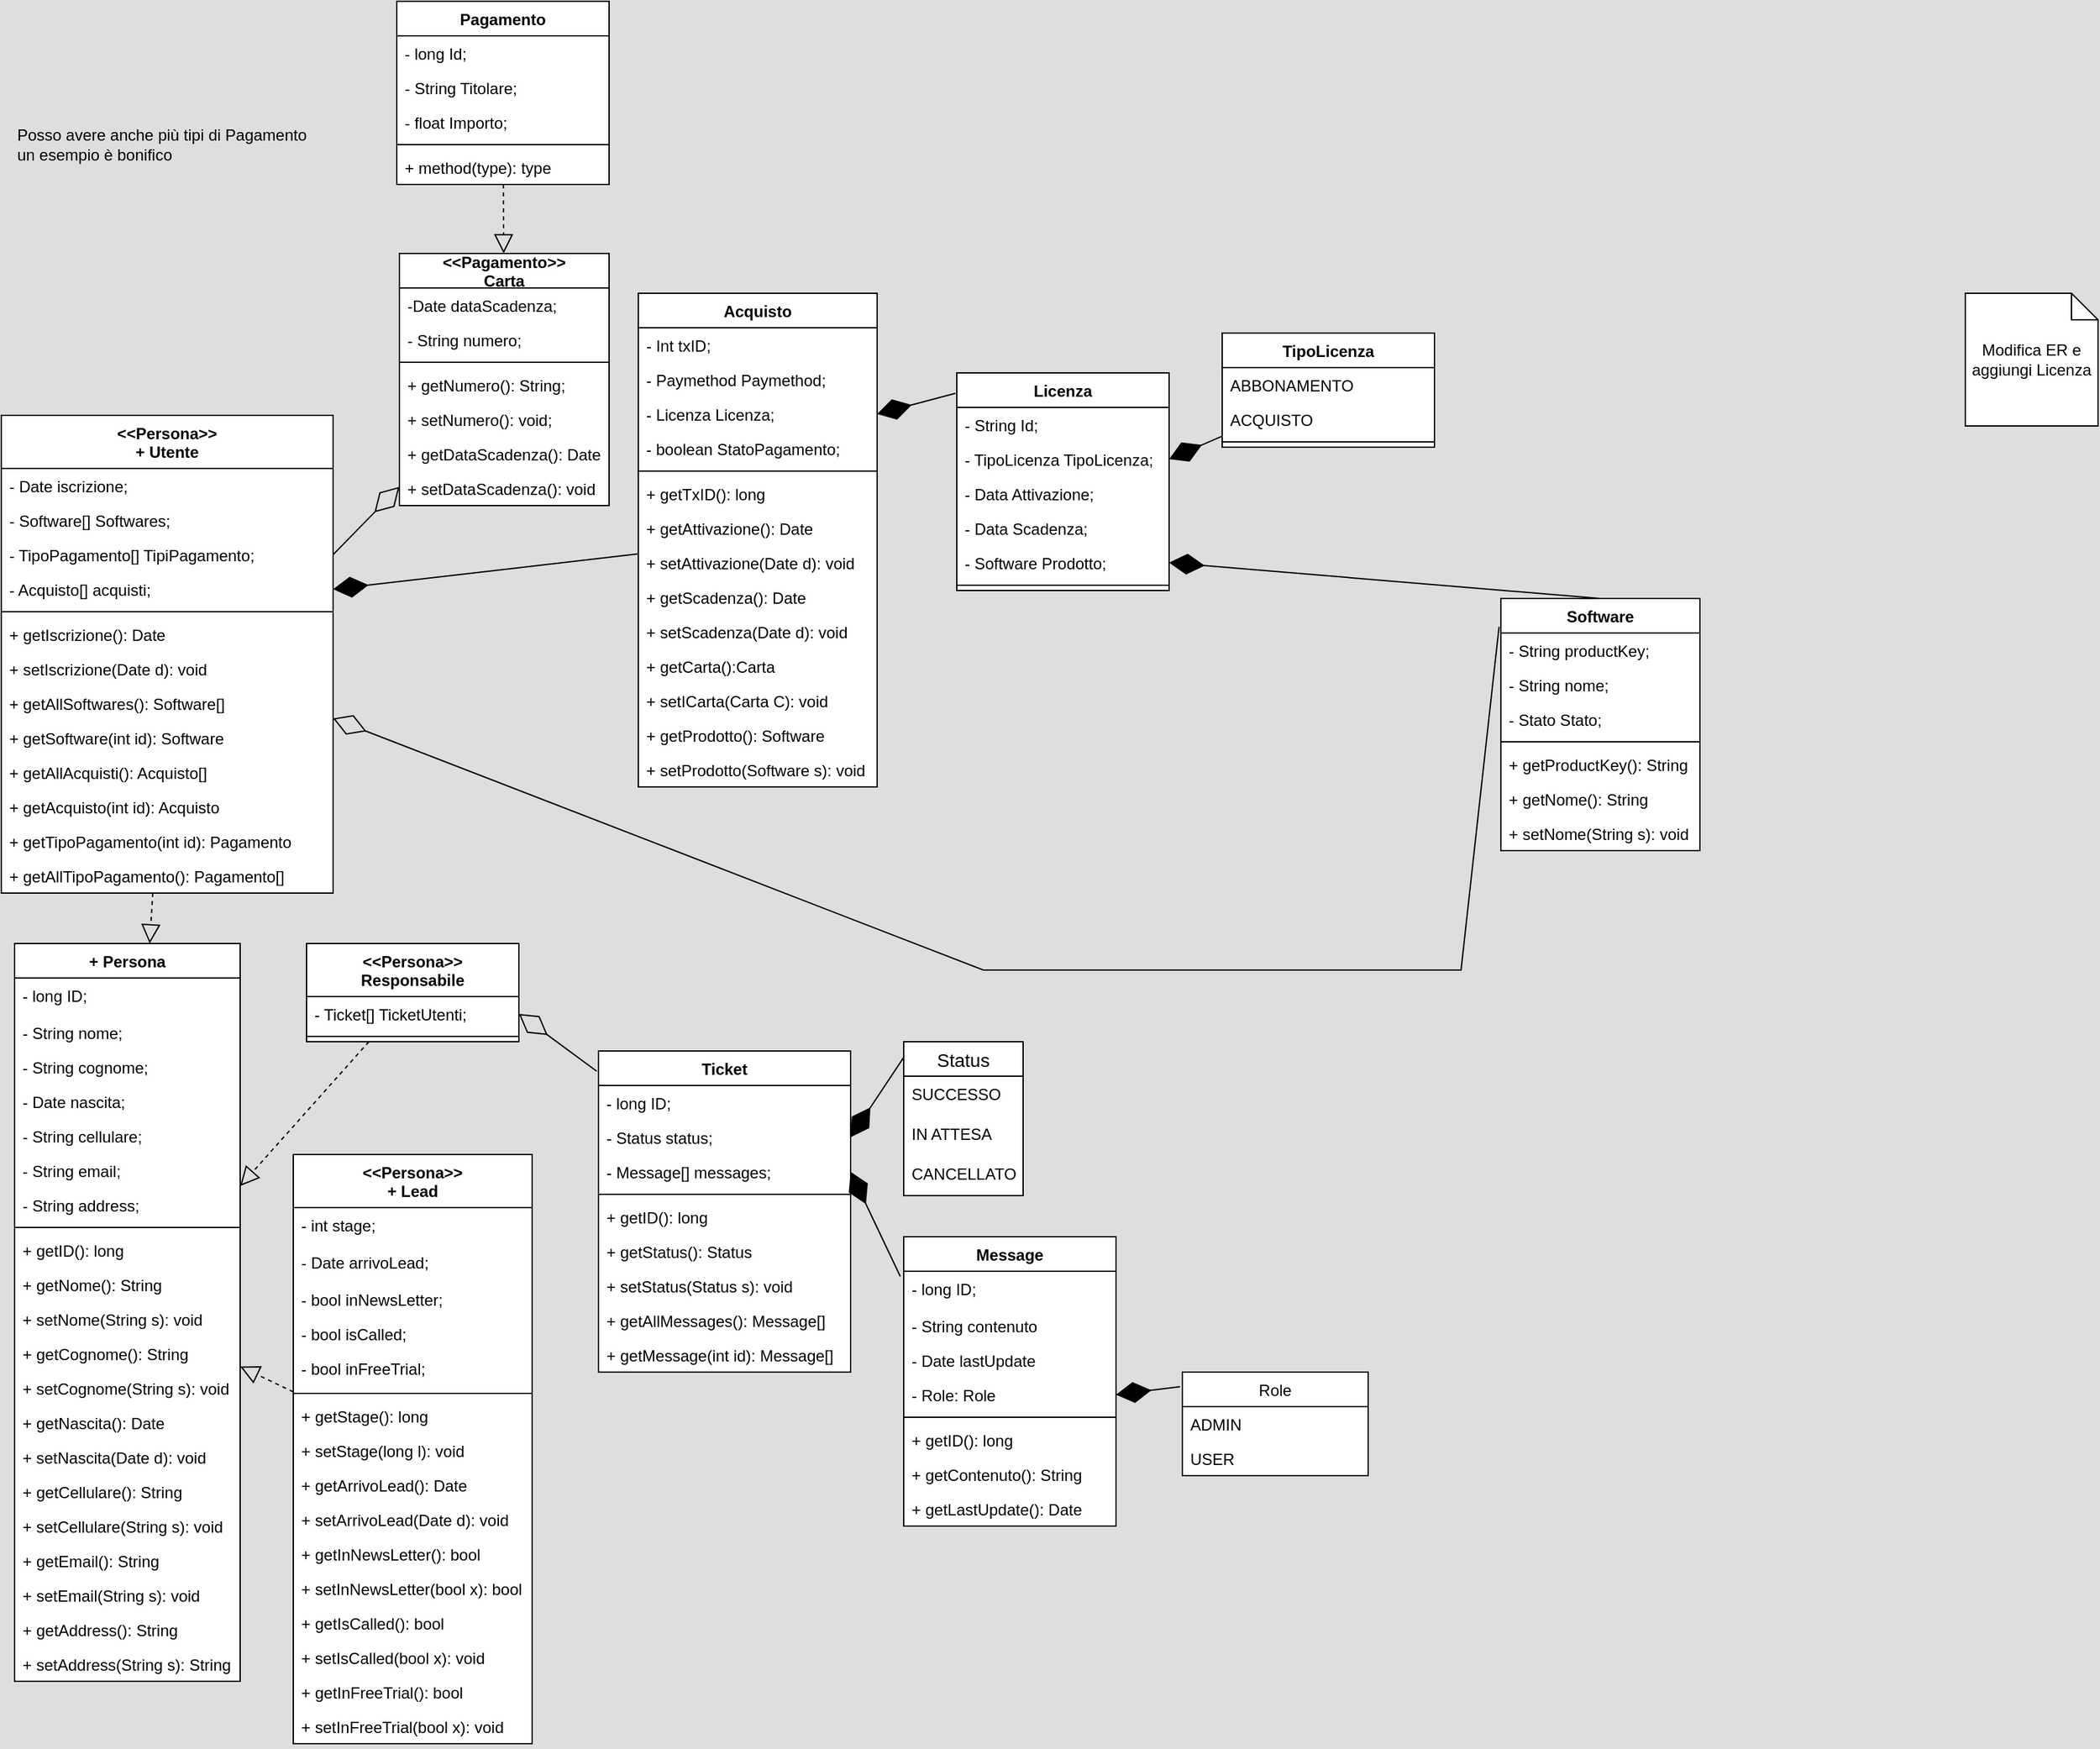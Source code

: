 <mxfile version="20.3.0" type="device" pages="2"><diagram id="IK3vK0G0o9EoGy9rTxzb" name="UML"><mxGraphModel dx="1553" dy="913" grid="1" gridSize="10" guides="1" tooltips="1" connect="1" arrows="1" fold="1" page="0" pageScale="1" pageWidth="827" pageHeight="1169" background="#DEDEDE" math="0" shadow="0"><root><mxCell id="0"/><mxCell id="1" parent="0"/><mxCell id="DQ0m8PBiavSU6GINNRi6-1" value="+ Persona" style="swimlane;fontStyle=1;align=center;verticalAlign=top;childLayout=stackLayout;horizontal=1;startSize=26;horizontalStack=0;resizeParent=1;resizeParentMax=0;resizeLast=0;collapsible=1;marginBottom=0;swimlaneFillColor=default;" parent="1" vertex="1"><mxGeometry x="-130" y="340" width="170" height="556" as="geometry"><mxRectangle x="80" y="110" width="90" height="30" as="alternateBounds"/></mxGeometry></mxCell><mxCell id="DQ0m8PBiavSU6GINNRi6-45" value="- long ID;" style="text;strokeColor=none;fillColor=none;align=left;verticalAlign=top;spacingLeft=4;spacingRight=4;overflow=hidden;rotatable=0;points=[[0,0.5],[1,0.5]];portConstraint=eastwest;" parent="DQ0m8PBiavSU6GINNRi6-1" vertex="1"><mxGeometry y="26" width="170" height="28" as="geometry"/></mxCell><mxCell id="DQ0m8PBiavSU6GINNRi6-2" value="- String nome;" style="text;strokeColor=none;fillColor=none;align=left;verticalAlign=top;spacingLeft=4;spacingRight=4;overflow=hidden;rotatable=0;points=[[0,0.5],[1,0.5]];portConstraint=eastwest;" parent="DQ0m8PBiavSU6GINNRi6-1" vertex="1"><mxGeometry y="54" width="170" height="26" as="geometry"/></mxCell><mxCell id="DQ0m8PBiavSU6GINNRi6-8" value="- String cognome;" style="text;strokeColor=none;fillColor=none;align=left;verticalAlign=top;spacingLeft=4;spacingRight=4;overflow=hidden;rotatable=0;points=[[0,0.5],[1,0.5]];portConstraint=eastwest;" parent="DQ0m8PBiavSU6GINNRi6-1" vertex="1"><mxGeometry y="80" width="170" height="26" as="geometry"/></mxCell><mxCell id="DQ0m8PBiavSU6GINNRi6-6" value="- Date nascita;" style="text;strokeColor=none;fillColor=none;align=left;verticalAlign=top;spacingLeft=4;spacingRight=4;overflow=hidden;rotatable=0;points=[[0,0.5],[1,0.5]];portConstraint=eastwest;" parent="DQ0m8PBiavSU6GINNRi6-1" vertex="1"><mxGeometry y="106" width="170" height="26" as="geometry"/></mxCell><mxCell id="DQ0m8PBiavSU6GINNRi6-5" value="- String cellulare;" style="text;strokeColor=none;fillColor=none;align=left;verticalAlign=top;spacingLeft=4;spacingRight=4;overflow=hidden;rotatable=0;points=[[0,0.5],[1,0.5]];portConstraint=eastwest;" parent="DQ0m8PBiavSU6GINNRi6-1" vertex="1"><mxGeometry y="132" width="170" height="26" as="geometry"/></mxCell><mxCell id="DQ0m8PBiavSU6GINNRi6-13" value="- String email;" style="text;strokeColor=none;fillColor=none;align=left;verticalAlign=top;spacingLeft=4;spacingRight=4;overflow=hidden;rotatable=0;points=[[0,0.5],[1,0.5]];portConstraint=eastwest;" parent="DQ0m8PBiavSU6GINNRi6-1" vertex="1"><mxGeometry y="158" width="170" height="26" as="geometry"/></mxCell><mxCell id="DQ0m8PBiavSU6GINNRi6-12" value="- String address;" style="text;strokeColor=none;fillColor=none;align=left;verticalAlign=top;spacingLeft=4;spacingRight=4;overflow=hidden;rotatable=0;points=[[0,0.5],[1,0.5]];portConstraint=eastwest;" parent="DQ0m8PBiavSU6GINNRi6-1" vertex="1"><mxGeometry y="184" width="170" height="26" as="geometry"/></mxCell><mxCell id="DQ0m8PBiavSU6GINNRi6-3" value="" style="line;strokeWidth=1;fillColor=none;align=left;verticalAlign=middle;spacingTop=-1;spacingLeft=3;spacingRight=3;rotatable=0;labelPosition=right;points=[];portConstraint=eastwest;strokeColor=inherit;" parent="DQ0m8PBiavSU6GINNRi6-1" vertex="1"><mxGeometry y="210" width="170" height="8" as="geometry"/></mxCell><mxCell id="-OvzuI-ZJLlZ87oFt1C5-37" value="+ getID(): long" style="text;strokeColor=none;fillColor=none;align=left;verticalAlign=top;spacingLeft=4;spacingRight=4;overflow=hidden;rotatable=0;points=[[0,0.5],[1,0.5]];portConstraint=eastwest;" vertex="1" parent="DQ0m8PBiavSU6GINNRi6-1"><mxGeometry y="218" width="170" height="26" as="geometry"/></mxCell><mxCell id="DQ0m8PBiavSU6GINNRi6-10" value="+ getNome(): String" style="text;strokeColor=none;fillColor=none;align=left;verticalAlign=top;spacingLeft=4;spacingRight=4;overflow=hidden;rotatable=0;points=[[0,0.5],[1,0.5]];portConstraint=eastwest;" parent="DQ0m8PBiavSU6GINNRi6-1" vertex="1"><mxGeometry y="244" width="170" height="26" as="geometry"/></mxCell><mxCell id="DQ0m8PBiavSU6GINNRi6-11" value="+ setNome(String s): void" style="text;strokeColor=none;fillColor=none;align=left;verticalAlign=top;spacingLeft=4;spacingRight=4;overflow=hidden;rotatable=0;points=[[0,0.5],[1,0.5]];portConstraint=eastwest;" parent="DQ0m8PBiavSU6GINNRi6-1" vertex="1"><mxGeometry y="270" width="170" height="26" as="geometry"/></mxCell><mxCell id="DQ0m8PBiavSU6GINNRi6-15" value="+ getCognome(): String" style="text;strokeColor=none;fillColor=none;align=left;verticalAlign=top;spacingLeft=4;spacingRight=4;overflow=hidden;rotatable=0;points=[[0,0.5],[1,0.5]];portConstraint=eastwest;" parent="DQ0m8PBiavSU6GINNRi6-1" vertex="1"><mxGeometry y="296" width="170" height="26" as="geometry"/></mxCell><mxCell id="DQ0m8PBiavSU6GINNRi6-16" value="+ setCognome(String s): void" style="text;strokeColor=none;fillColor=none;align=left;verticalAlign=top;spacingLeft=4;spacingRight=4;overflow=hidden;rotatable=0;points=[[0,0.5],[1,0.5]];portConstraint=eastwest;" parent="DQ0m8PBiavSU6GINNRi6-1" vertex="1"><mxGeometry y="322" width="170" height="26" as="geometry"/></mxCell><mxCell id="DQ0m8PBiavSU6GINNRi6-17" value="+ getNascita(): Date" style="text;strokeColor=none;fillColor=none;align=left;verticalAlign=top;spacingLeft=4;spacingRight=4;overflow=hidden;rotatable=0;points=[[0,0.5],[1,0.5]];portConstraint=eastwest;" parent="DQ0m8PBiavSU6GINNRi6-1" vertex="1"><mxGeometry y="348" width="170" height="26" as="geometry"/></mxCell><mxCell id="DQ0m8PBiavSU6GINNRi6-18" value="+ setNascita(Date d): void" style="text;strokeColor=none;fillColor=none;align=left;verticalAlign=top;spacingLeft=4;spacingRight=4;overflow=hidden;rotatable=0;points=[[0,0.5],[1,0.5]];portConstraint=eastwest;" parent="DQ0m8PBiavSU6GINNRi6-1" vertex="1"><mxGeometry y="374" width="170" height="26" as="geometry"/></mxCell><mxCell id="DQ0m8PBiavSU6GINNRi6-19" value="+ getCellulare(): String" style="text;strokeColor=none;fillColor=none;align=left;verticalAlign=top;spacingLeft=4;spacingRight=4;overflow=hidden;rotatable=0;points=[[0,0.5],[1,0.5]];portConstraint=eastwest;" parent="DQ0m8PBiavSU6GINNRi6-1" vertex="1"><mxGeometry y="400" width="170" height="26" as="geometry"/></mxCell><mxCell id="DQ0m8PBiavSU6GINNRi6-20" value="+ setCellulare(String s): void" style="text;strokeColor=none;fillColor=none;align=left;verticalAlign=top;spacingLeft=4;spacingRight=4;overflow=hidden;rotatable=0;points=[[0,0.5],[1,0.5]];portConstraint=eastwest;" parent="DQ0m8PBiavSU6GINNRi6-1" vertex="1"><mxGeometry y="426" width="170" height="26" as="geometry"/></mxCell><mxCell id="DQ0m8PBiavSU6GINNRi6-21" value="+ getEmail(): String" style="text;strokeColor=none;fillColor=none;align=left;verticalAlign=top;spacingLeft=4;spacingRight=4;overflow=hidden;rotatable=0;points=[[0,0.5],[1,0.5]];portConstraint=eastwest;" parent="DQ0m8PBiavSU6GINNRi6-1" vertex="1"><mxGeometry y="452" width="170" height="26" as="geometry"/></mxCell><mxCell id="DQ0m8PBiavSU6GINNRi6-22" value="+ setEmail(String s): void" style="text;strokeColor=none;fillColor=none;align=left;verticalAlign=top;spacingLeft=4;spacingRight=4;overflow=hidden;rotatable=0;points=[[0,0.5],[1,0.5]];portConstraint=eastwest;" parent="DQ0m8PBiavSU6GINNRi6-1" vertex="1"><mxGeometry y="478" width="170" height="26" as="geometry"/></mxCell><mxCell id="DQ0m8PBiavSU6GINNRi6-23" value="+ getAddress(): String" style="text;strokeColor=none;fillColor=none;align=left;verticalAlign=top;spacingLeft=4;spacingRight=4;overflow=hidden;rotatable=0;points=[[0,0.5],[1,0.5]];portConstraint=eastwest;" parent="DQ0m8PBiavSU6GINNRi6-1" vertex="1"><mxGeometry y="504" width="170" height="26" as="geometry"/></mxCell><mxCell id="DQ0m8PBiavSU6GINNRi6-24" value="+ setAddress(String s): String" style="text;strokeColor=none;fillColor=none;align=left;verticalAlign=top;spacingLeft=4;spacingRight=4;overflow=hidden;rotatable=0;points=[[0,0.5],[1,0.5]];portConstraint=eastwest;" parent="DQ0m8PBiavSU6GINNRi6-1" vertex="1"><mxGeometry y="530" width="170" height="26" as="geometry"/></mxCell><mxCell id="DQ0m8PBiavSU6GINNRi6-25" value="&lt;&lt;Persona&gt;&gt;&#10;+ Utente" style="swimlane;fontStyle=1;align=center;verticalAlign=top;childLayout=stackLayout;horizontal=1;startSize=40;horizontalStack=0;resizeParent=1;resizeParentMax=0;resizeLast=0;collapsible=1;marginBottom=0;fillColor=#FFFFFF;gradientColor=none;swimlaneFillColor=default;" parent="1" vertex="1"><mxGeometry x="-140" y="-58" width="250" height="360" as="geometry"/></mxCell><mxCell id="DQ0m8PBiavSU6GINNRi6-26" value="- Date iscrizione;" style="text;align=left;verticalAlign=top;spacingLeft=4;spacingRight=4;overflow=hidden;rotatable=0;points=[[0,0.5],[1,0.5]];portConstraint=eastwest;" parent="DQ0m8PBiavSU6GINNRi6-25" vertex="1"><mxGeometry y="40" width="250" height="26" as="geometry"/></mxCell><mxCell id="0s8G2xlcsdHce_y0u6r5-20" value="- Software[] Softwares;" style="text;strokeColor=none;fillColor=none;align=left;verticalAlign=top;spacingLeft=4;spacingRight=4;overflow=hidden;rotatable=0;points=[[0,0.5],[1,0.5]];portConstraint=eastwest;" parent="DQ0m8PBiavSU6GINNRi6-25" vertex="1"><mxGeometry y="66" width="250" height="26" as="geometry"/></mxCell><mxCell id="-OvzuI-ZJLlZ87oFt1C5-1" value="- TipoPagamento[] TipiPagamento;" style="text;strokeColor=none;fillColor=none;align=left;verticalAlign=top;spacingLeft=4;spacingRight=4;overflow=hidden;rotatable=0;points=[[0,0.5],[1,0.5]];portConstraint=eastwest;" vertex="1" parent="DQ0m8PBiavSU6GINNRi6-25"><mxGeometry y="92" width="250" height="26" as="geometry"/></mxCell><mxCell id="-OvzuI-ZJLlZ87oFt1C5-43" value="- Acquisto[] acquisti;" style="text;strokeColor=none;fillColor=none;align=left;verticalAlign=top;spacingLeft=4;spacingRight=4;overflow=hidden;rotatable=0;points=[[0,0.5],[1,0.5]];portConstraint=eastwest;" vertex="1" parent="DQ0m8PBiavSU6GINNRi6-25"><mxGeometry y="118" width="250" height="26" as="geometry"/></mxCell><mxCell id="DQ0m8PBiavSU6GINNRi6-27" value="" style="line;strokeWidth=1;fillColor=none;align=left;verticalAlign=middle;spacingTop=-1;spacingLeft=3;spacingRight=3;rotatable=0;labelPosition=right;points=[];portConstraint=eastwest;strokeColor=inherit;" parent="DQ0m8PBiavSU6GINNRi6-25" vertex="1"><mxGeometry y="144" width="250" height="8" as="geometry"/></mxCell><mxCell id="DQ0m8PBiavSU6GINNRi6-28" value="+ getIscrizione(): Date" style="text;strokeColor=none;fillColor=none;align=left;verticalAlign=top;spacingLeft=4;spacingRight=4;overflow=hidden;rotatable=0;points=[[0,0.5],[1,0.5]];portConstraint=eastwest;" parent="DQ0m8PBiavSU6GINNRi6-25" vertex="1"><mxGeometry y="152" width="250" height="26" as="geometry"/></mxCell><mxCell id="DQ0m8PBiavSU6GINNRi6-33" value="+ setIscrizione(Date d): void" style="text;strokeColor=none;fillColor=none;align=left;verticalAlign=top;spacingLeft=4;spacingRight=4;overflow=hidden;rotatable=0;points=[[0,0.5],[1,0.5]];portConstraint=eastwest;" parent="DQ0m8PBiavSU6GINNRi6-25" vertex="1"><mxGeometry y="178" width="250" height="26" as="geometry"/></mxCell><mxCell id="-OvzuI-ZJLlZ87oFt1C5-50" value="+ getAllSoftwares(): Software[]" style="text;strokeColor=none;fillColor=none;align=left;verticalAlign=top;spacingLeft=4;spacingRight=4;overflow=hidden;rotatable=0;points=[[0,0.5],[1,0.5]];portConstraint=eastwest;" vertex="1" parent="DQ0m8PBiavSU6GINNRi6-25"><mxGeometry y="204" width="250" height="26" as="geometry"/></mxCell><mxCell id="-OvzuI-ZJLlZ87oFt1C5-51" value="+ getSoftware(int id): Software" style="text;strokeColor=none;fillColor=none;align=left;verticalAlign=top;spacingLeft=4;spacingRight=4;overflow=hidden;rotatable=0;points=[[0,0.5],[1,0.5]];portConstraint=eastwest;" vertex="1" parent="DQ0m8PBiavSU6GINNRi6-25"><mxGeometry y="230" width="250" height="26" as="geometry"/></mxCell><mxCell id="-OvzuI-ZJLlZ87oFt1C5-52" value="+ getAllAcquisti(): Acquisto[]" style="text;strokeColor=none;fillColor=none;align=left;verticalAlign=top;spacingLeft=4;spacingRight=4;overflow=hidden;rotatable=0;points=[[0,0.5],[1,0.5]];portConstraint=eastwest;" vertex="1" parent="DQ0m8PBiavSU6GINNRi6-25"><mxGeometry y="256" width="250" height="26" as="geometry"/></mxCell><mxCell id="-OvzuI-ZJLlZ87oFt1C5-53" value="+ getAcquisto(int id): Acquisto" style="text;strokeColor=none;fillColor=none;align=left;verticalAlign=top;spacingLeft=4;spacingRight=4;overflow=hidden;rotatable=0;points=[[0,0.5],[1,0.5]];portConstraint=eastwest;" vertex="1" parent="DQ0m8PBiavSU6GINNRi6-25"><mxGeometry y="282" width="250" height="26" as="geometry"/></mxCell><mxCell id="-OvzuI-ZJLlZ87oFt1C5-54" value="+ getTipoPagamento(int id): Pagamento" style="text;strokeColor=none;fillColor=none;align=left;verticalAlign=top;spacingLeft=4;spacingRight=4;overflow=hidden;rotatable=0;points=[[0,0.5],[1,0.5]];portConstraint=eastwest;" vertex="1" parent="DQ0m8PBiavSU6GINNRi6-25"><mxGeometry y="308" width="250" height="26" as="geometry"/></mxCell><mxCell id="-OvzuI-ZJLlZ87oFt1C5-55" value="+ getAllTipoPagamento(): Pagamento[]" style="text;strokeColor=none;fillColor=none;align=left;verticalAlign=top;spacingLeft=4;spacingRight=4;overflow=hidden;rotatable=0;points=[[0,0.5],[1,0.5]];portConstraint=eastwest;" vertex="1" parent="DQ0m8PBiavSU6GINNRi6-25"><mxGeometry y="334" width="250" height="26" as="geometry"/></mxCell><mxCell id="DQ0m8PBiavSU6GINNRi6-29" value="" style="endArrow=block;dashed=1;endFill=0;endSize=12;html=1;rounded=0;" parent="1" source="DQ0m8PBiavSU6GINNRi6-25" target="DQ0m8PBiavSU6GINNRi6-1" edge="1"><mxGeometry width="160" relative="1" as="geometry"><mxPoint x="240" y="390" as="sourcePoint"/><mxPoint x="-10" y="300" as="targetPoint"/><Array as="points"/></mxGeometry></mxCell><mxCell id="DQ0m8PBiavSU6GINNRi6-34" value="&lt;&lt;Persona&gt;&gt;&#10;+ Lead" style="swimlane;fontStyle=1;align=center;verticalAlign=top;childLayout=stackLayout;horizontal=1;startSize=40;horizontalStack=0;resizeParent=1;resizeParentMax=0;resizeLast=0;collapsible=1;marginBottom=0;swimlaneFillColor=default;" parent="1" vertex="1"><mxGeometry x="80" y="499" width="180" height="444" as="geometry"/></mxCell><mxCell id="DQ0m8PBiavSU6GINNRi6-41" value="- int stage;" style="text;strokeColor=none;fillColor=none;align=left;verticalAlign=top;spacingLeft=4;spacingRight=4;overflow=hidden;rotatable=0;points=[[0,0.5],[1,0.5]];portConstraint=eastwest;" parent="DQ0m8PBiavSU6GINNRi6-34" vertex="1"><mxGeometry y="40" width="180" height="28" as="geometry"/></mxCell><mxCell id="DQ0m8PBiavSU6GINNRi6-42" value="- Date arrivoLead;" style="text;strokeColor=none;fillColor=none;align=left;verticalAlign=top;spacingLeft=4;spacingRight=4;overflow=hidden;rotatable=0;points=[[0,0.5],[1,0.5]];portConstraint=eastwest;" parent="DQ0m8PBiavSU6GINNRi6-34" vertex="1"><mxGeometry y="68" width="180" height="28" as="geometry"/></mxCell><mxCell id="DQ0m8PBiavSU6GINNRi6-35" value="- bool inNewsLetter;" style="text;strokeColor=none;fillColor=none;align=left;verticalAlign=top;spacingLeft=4;spacingRight=4;overflow=hidden;rotatable=0;points=[[0,0.5],[1,0.5]];portConstraint=eastwest;" parent="DQ0m8PBiavSU6GINNRi6-34" vertex="1"><mxGeometry y="96" width="180" height="26" as="geometry"/></mxCell><mxCell id="DQ0m8PBiavSU6GINNRi6-40" value="- bool isCalled;" style="text;strokeColor=none;fillColor=none;align=left;verticalAlign=top;spacingLeft=4;spacingRight=4;overflow=hidden;rotatable=0;points=[[0,0.5],[1,0.5]];portConstraint=eastwest;" parent="DQ0m8PBiavSU6GINNRi6-34" vertex="1"><mxGeometry y="122" width="180" height="26" as="geometry"/></mxCell><mxCell id="DQ0m8PBiavSU6GINNRi6-39" value="- bool inFreeTrial;" style="text;strokeColor=none;fillColor=none;align=left;verticalAlign=top;spacingLeft=4;spacingRight=4;overflow=hidden;rotatable=0;points=[[0,0.5],[1,0.5]];portConstraint=eastwest;" parent="DQ0m8PBiavSU6GINNRi6-34" vertex="1"><mxGeometry y="148" width="180" height="28" as="geometry"/></mxCell><mxCell id="DQ0m8PBiavSU6GINNRi6-36" value="" style="line;strokeWidth=1;fillColor=none;align=left;verticalAlign=middle;spacingTop=-1;spacingLeft=3;spacingRight=3;rotatable=0;labelPosition=right;points=[];portConstraint=eastwest;strokeColor=inherit;" parent="DQ0m8PBiavSU6GINNRi6-34" vertex="1"><mxGeometry y="176" width="180" height="8" as="geometry"/></mxCell><mxCell id="DQ0m8PBiavSU6GINNRi6-37" value="+ getStage(): long" style="text;strokeColor=none;fillColor=none;align=left;verticalAlign=top;spacingLeft=4;spacingRight=4;overflow=hidden;rotatable=0;points=[[0,0.5],[1,0.5]];portConstraint=eastwest;" parent="DQ0m8PBiavSU6GINNRi6-34" vertex="1"><mxGeometry y="184" width="180" height="26" as="geometry"/></mxCell><mxCell id="DQ0m8PBiavSU6GINNRi6-47" value="+ setStage(long l): void" style="text;strokeColor=none;fillColor=none;align=left;verticalAlign=top;spacingLeft=4;spacingRight=4;overflow=hidden;rotatable=0;points=[[0,0.5],[1,0.5]];portConstraint=eastwest;" parent="DQ0m8PBiavSU6GINNRi6-34" vertex="1"><mxGeometry y="210" width="180" height="26" as="geometry"/></mxCell><mxCell id="DQ0m8PBiavSU6GINNRi6-44" value="+ getArrivoLead(): Date" style="text;strokeColor=none;fillColor=none;align=left;verticalAlign=top;spacingLeft=4;spacingRight=4;overflow=hidden;rotatable=0;points=[[0,0.5],[1,0.5]];portConstraint=eastwest;" parent="DQ0m8PBiavSU6GINNRi6-34" vertex="1"><mxGeometry y="236" width="180" height="26" as="geometry"/></mxCell><mxCell id="DQ0m8PBiavSU6GINNRi6-48" value="+ setArrivoLead(Date d): void" style="text;strokeColor=none;fillColor=none;align=left;verticalAlign=top;spacingLeft=4;spacingRight=4;overflow=hidden;rotatable=0;points=[[0,0.5],[1,0.5]];portConstraint=eastwest;" parent="DQ0m8PBiavSU6GINNRi6-34" vertex="1"><mxGeometry y="262" width="180" height="26" as="geometry"/></mxCell><mxCell id="DQ0m8PBiavSU6GINNRi6-49" value="+ getInNewsLetter(): bool" style="text;strokeColor=none;fillColor=none;align=left;verticalAlign=top;spacingLeft=4;spacingRight=4;overflow=hidden;rotatable=0;points=[[0,0.5],[1,0.5]];portConstraint=eastwest;" parent="DQ0m8PBiavSU6GINNRi6-34" vertex="1"><mxGeometry y="288" width="180" height="26" as="geometry"/></mxCell><mxCell id="DQ0m8PBiavSU6GINNRi6-50" value="+ setInNewsLetter(bool x): bool" style="text;strokeColor=none;fillColor=none;align=left;verticalAlign=top;spacingLeft=4;spacingRight=4;overflow=hidden;rotatable=0;points=[[0,0.5],[1,0.5]];portConstraint=eastwest;" parent="DQ0m8PBiavSU6GINNRi6-34" vertex="1"><mxGeometry y="314" width="180" height="26" as="geometry"/></mxCell><mxCell id="DQ0m8PBiavSU6GINNRi6-51" value="+ getIsCalled(): bool" style="text;strokeColor=none;fillColor=none;align=left;verticalAlign=top;spacingLeft=4;spacingRight=4;overflow=hidden;rotatable=0;points=[[0,0.5],[1,0.5]];portConstraint=eastwest;" parent="DQ0m8PBiavSU6GINNRi6-34" vertex="1"><mxGeometry y="340" width="180" height="26" as="geometry"/></mxCell><mxCell id="DQ0m8PBiavSU6GINNRi6-52" value="+ setIsCalled(bool x): void" style="text;strokeColor=none;fillColor=none;align=left;verticalAlign=top;spacingLeft=4;spacingRight=4;overflow=hidden;rotatable=0;points=[[0,0.5],[1,0.5]];portConstraint=eastwest;" parent="DQ0m8PBiavSU6GINNRi6-34" vertex="1"><mxGeometry y="366" width="180" height="26" as="geometry"/></mxCell><mxCell id="DQ0m8PBiavSU6GINNRi6-54" value="+ getInFreeTrial(): bool" style="text;strokeColor=none;fillColor=none;align=left;verticalAlign=top;spacingLeft=4;spacingRight=4;overflow=hidden;rotatable=0;points=[[0,0.5],[1,0.5]];portConstraint=eastwest;" parent="DQ0m8PBiavSU6GINNRi6-34" vertex="1"><mxGeometry y="392" width="180" height="26" as="geometry"/></mxCell><mxCell id="DQ0m8PBiavSU6GINNRi6-53" value="+ setInFreeTrial(bool x): void" style="text;strokeColor=none;fillColor=none;align=left;verticalAlign=top;spacingLeft=4;spacingRight=4;overflow=hidden;rotatable=0;points=[[0,0.5],[1,0.5]];portConstraint=eastwest;" parent="DQ0m8PBiavSU6GINNRi6-34" vertex="1"><mxGeometry y="418" width="180" height="26" as="geometry"/></mxCell><mxCell id="DQ0m8PBiavSU6GINNRi6-43" value="" style="endArrow=block;dashed=1;endFill=0;endSize=12;html=1;rounded=0;" parent="1" source="DQ0m8PBiavSU6GINNRi6-34" target="DQ0m8PBiavSU6GINNRi6-1" edge="1"><mxGeometry width="160" relative="1" as="geometry"><mxPoint x="240" y="380" as="sourcePoint"/><mxPoint x="70" y="370" as="targetPoint"/><Array as="points"/></mxGeometry></mxCell><mxCell id="DQ0m8PBiavSU6GINNRi6-56" value="&lt;&lt;Pagamento&gt;&gt;&#10;Carta" style="swimlane;fontStyle=1;childLayout=stackLayout;horizontal=1;startSize=26;fillColor=default;horizontalStack=0;resizeParent=1;resizeParentMax=0;resizeLast=0;collapsible=1;marginBottom=0;swimlaneFillColor=default;" parent="1" vertex="1"><mxGeometry x="160" y="-180" width="158" height="190" as="geometry"/></mxCell><mxCell id="DQ0m8PBiavSU6GINNRi6-57" value="-Date dataScadenza;" style="text;strokeColor=none;fillColor=none;align=left;verticalAlign=top;spacingLeft=4;spacingRight=4;overflow=hidden;rotatable=0;points=[[0,0.5],[1,0.5]];portConstraint=eastwest;" parent="DQ0m8PBiavSU6GINNRi6-56" vertex="1"><mxGeometry y="26" width="158" height="26" as="geometry"/></mxCell><mxCell id="DQ0m8PBiavSU6GINNRi6-58" value="- String numero;" style="text;strokeColor=none;fillColor=none;align=left;verticalAlign=top;spacingLeft=4;spacingRight=4;overflow=hidden;rotatable=0;points=[[0,0.5],[1,0.5]];portConstraint=eastwest;" parent="DQ0m8PBiavSU6GINNRi6-56" vertex="1"><mxGeometry y="52" width="158" height="26" as="geometry"/></mxCell><mxCell id="DQ0m8PBiavSU6GINNRi6-61" value="" style="line;strokeWidth=1;fillColor=none;align=left;verticalAlign=middle;spacingTop=-1;spacingLeft=3;spacingRight=3;rotatable=0;labelPosition=right;points=[];portConstraint=eastwest;strokeColor=inherit;" parent="DQ0m8PBiavSU6GINNRi6-56" vertex="1"><mxGeometry y="78" width="158" height="8" as="geometry"/></mxCell><mxCell id="DQ0m8PBiavSU6GINNRi6-60" value="+ getNumero(): String;" style="text;strokeColor=none;fillColor=none;align=left;verticalAlign=top;spacingLeft=4;spacingRight=4;overflow=hidden;rotatable=0;points=[[0,0.5],[1,0.5]];portConstraint=eastwest;" parent="DQ0m8PBiavSU6GINNRi6-56" vertex="1"><mxGeometry y="86" width="158" height="26" as="geometry"/></mxCell><mxCell id="DQ0m8PBiavSU6GINNRi6-62" value="+ setNumero(): void;" style="text;strokeColor=none;fillColor=none;align=left;verticalAlign=top;spacingLeft=4;spacingRight=4;overflow=hidden;rotatable=0;points=[[0,0.5],[1,0.5]];portConstraint=eastwest;" parent="DQ0m8PBiavSU6GINNRi6-56" vertex="1"><mxGeometry y="112" width="158" height="26" as="geometry"/></mxCell><mxCell id="DQ0m8PBiavSU6GINNRi6-64" value="+ getDataScadenza(): Date" style="text;strokeColor=none;fillColor=none;align=left;verticalAlign=top;spacingLeft=4;spacingRight=4;overflow=hidden;rotatable=0;points=[[0,0.5],[1,0.5]];portConstraint=eastwest;" parent="DQ0m8PBiavSU6GINNRi6-56" vertex="1"><mxGeometry y="138" width="158" height="26" as="geometry"/></mxCell><mxCell id="DQ0m8PBiavSU6GINNRi6-63" value="+ setDataScadenza(): void" style="text;strokeColor=none;fillColor=none;align=left;verticalAlign=top;spacingLeft=4;spacingRight=4;overflow=hidden;rotatable=0;points=[[0,0.5],[1,0.5]];portConstraint=eastwest;" parent="DQ0m8PBiavSU6GINNRi6-56" vertex="1"><mxGeometry y="164" width="158" height="26" as="geometry"/></mxCell><mxCell id="DQ0m8PBiavSU6GINNRi6-68" value="Software" style="swimlane;fontStyle=1;align=center;verticalAlign=top;childLayout=stackLayout;horizontal=1;startSize=26;horizontalStack=0;resizeParent=1;resizeParentMax=0;resizeLast=0;collapsible=1;marginBottom=0;swimlaneFillColor=default;" parent="1" vertex="1"><mxGeometry x="990" y="80" width="150" height="190" as="geometry"/></mxCell><mxCell id="DQ0m8PBiavSU6GINNRi6-69" value="- String productKey;" style="text;strokeColor=none;fillColor=none;align=left;verticalAlign=top;spacingLeft=4;spacingRight=4;overflow=hidden;rotatable=0;points=[[0,0.5],[1,0.5]];portConstraint=eastwest;" parent="DQ0m8PBiavSU6GINNRi6-68" vertex="1"><mxGeometry y="26" width="150" height="26" as="geometry"/></mxCell><mxCell id="DQ0m8PBiavSU6GINNRi6-72" value="- String nome;" style="text;strokeColor=none;fillColor=none;align=left;verticalAlign=top;spacingLeft=4;spacingRight=4;overflow=hidden;rotatable=0;points=[[0,0.5],[1,0.5]];portConstraint=eastwest;" parent="DQ0m8PBiavSU6GINNRi6-68" vertex="1"><mxGeometry y="52" width="150" height="26" as="geometry"/></mxCell><mxCell id="Jy9t5RduC4Z_pIyjX_z4-8" value="- Stato Stato;" style="text;strokeColor=none;fillColor=none;align=left;verticalAlign=top;spacingLeft=4;spacingRight=4;overflow=hidden;rotatable=0;points=[[0,0.5],[1,0.5]];portConstraint=eastwest;" parent="DQ0m8PBiavSU6GINNRi6-68" vertex="1"><mxGeometry y="78" width="150" height="26" as="geometry"/></mxCell><mxCell id="DQ0m8PBiavSU6GINNRi6-70" value="" style="line;strokeWidth=1;fillColor=none;align=left;verticalAlign=middle;spacingTop=-1;spacingLeft=3;spacingRight=3;rotatable=0;labelPosition=right;points=[];portConstraint=eastwest;strokeColor=inherit;" parent="DQ0m8PBiavSU6GINNRi6-68" vertex="1"><mxGeometry y="104" width="150" height="8" as="geometry"/></mxCell><mxCell id="DQ0m8PBiavSU6GINNRi6-71" value="+ getProductKey(): String" style="text;strokeColor=none;fillColor=none;align=left;verticalAlign=top;spacingLeft=4;spacingRight=4;overflow=hidden;rotatable=0;points=[[0,0.5],[1,0.5]];portConstraint=eastwest;" parent="DQ0m8PBiavSU6GINNRi6-68" vertex="1"><mxGeometry y="112" width="150" height="26" as="geometry"/></mxCell><mxCell id="DQ0m8PBiavSU6GINNRi6-73" value="+ getNome(): String" style="text;strokeColor=none;fillColor=none;align=left;verticalAlign=top;spacingLeft=4;spacingRight=4;overflow=hidden;rotatable=0;points=[[0,0.5],[1,0.5]];portConstraint=eastwest;" parent="DQ0m8PBiavSU6GINNRi6-68" vertex="1"><mxGeometry y="138" width="150" height="26" as="geometry"/></mxCell><mxCell id="DQ0m8PBiavSU6GINNRi6-74" value="+ setNome(String s): void" style="text;strokeColor=none;fillColor=none;align=left;verticalAlign=top;spacingLeft=4;spacingRight=4;overflow=hidden;rotatable=0;points=[[0,0.5],[1,0.5]];portConstraint=eastwest;" parent="DQ0m8PBiavSU6GINNRi6-68" vertex="1"><mxGeometry y="164" width="150" height="26" as="geometry"/></mxCell><mxCell id="DQ0m8PBiavSU6GINNRi6-76" value="Acquisto" style="swimlane;fontStyle=1;align=center;verticalAlign=top;childLayout=stackLayout;horizontal=1;startSize=26;horizontalStack=0;resizeParent=1;resizeParentMax=0;resizeLast=0;collapsible=1;marginBottom=0;swimlaneFillColor=default;" parent="1" vertex="1"><mxGeometry x="340" y="-150" width="180" height="372" as="geometry"/></mxCell><mxCell id="DQ0m8PBiavSU6GINNRi6-82" value="- Int txID;" style="text;strokeColor=none;fillColor=none;align=left;verticalAlign=top;spacingLeft=4;spacingRight=4;overflow=hidden;rotatable=0;points=[[0,0.5],[1,0.5]];portConstraint=eastwest;" parent="DQ0m8PBiavSU6GINNRi6-76" vertex="1"><mxGeometry y="26" width="180" height="26" as="geometry"/></mxCell><mxCell id="DQ0m8PBiavSU6GINNRi6-83" value="- Paymethod Paymethod;" style="text;strokeColor=none;fillColor=none;align=left;verticalAlign=top;spacingLeft=4;spacingRight=4;overflow=hidden;rotatable=0;points=[[0,0.5],[1,0.5]];portConstraint=eastwest;" parent="DQ0m8PBiavSU6GINNRi6-76" vertex="1"><mxGeometry y="52" width="180" height="26" as="geometry"/></mxCell><mxCell id="DQ0m8PBiavSU6GINNRi6-84" value="- Licenza Licenza;" style="text;strokeColor=none;fillColor=none;align=left;verticalAlign=top;spacingLeft=4;spacingRight=4;overflow=hidden;rotatable=0;points=[[0,0.5],[1,0.5]];portConstraint=eastwest;fontStyle=0" parent="DQ0m8PBiavSU6GINNRi6-76" vertex="1"><mxGeometry y="78" width="180" height="26" as="geometry"/></mxCell><mxCell id="-OvzuI-ZJLlZ87oFt1C5-12" value="- boolean StatoPagamento;" style="text;strokeColor=none;fillColor=none;align=left;verticalAlign=top;spacingLeft=4;spacingRight=4;overflow=hidden;rotatable=0;points=[[0,0.5],[1,0.5]];portConstraint=eastwest;fontStyle=0" vertex="1" parent="DQ0m8PBiavSU6GINNRi6-76"><mxGeometry y="104" width="180" height="26" as="geometry"/></mxCell><mxCell id="DQ0m8PBiavSU6GINNRi6-78" value="" style="line;strokeWidth=1;fillColor=none;align=left;verticalAlign=middle;spacingTop=-1;spacingLeft=3;spacingRight=3;rotatable=0;labelPosition=right;points=[];portConstraint=eastwest;strokeColor=inherit;" parent="DQ0m8PBiavSU6GINNRi6-76" vertex="1"><mxGeometry y="130" width="180" height="8" as="geometry"/></mxCell><mxCell id="DQ0m8PBiavSU6GINNRi6-85" value="+ getTxID(): long" style="text;strokeColor=none;fillColor=none;align=left;verticalAlign=top;spacingLeft=4;spacingRight=4;overflow=hidden;rotatable=0;points=[[0,0.5],[1,0.5]];portConstraint=eastwest;" parent="DQ0m8PBiavSU6GINNRi6-76" vertex="1"><mxGeometry y="138" width="180" height="26" as="geometry"/></mxCell><mxCell id="DQ0m8PBiavSU6GINNRi6-86" value="+ getAttivazione(): Date" style="text;strokeColor=none;fillColor=none;align=left;verticalAlign=top;spacingLeft=4;spacingRight=4;overflow=hidden;rotatable=0;points=[[0,0.5],[1,0.5]];portConstraint=eastwest;" parent="DQ0m8PBiavSU6GINNRi6-76" vertex="1"><mxGeometry y="164" width="180" height="26" as="geometry"/></mxCell><mxCell id="DQ0m8PBiavSU6GINNRi6-87" value="+ setAttivazione(Date d): void" style="text;strokeColor=none;fillColor=none;align=left;verticalAlign=top;spacingLeft=4;spacingRight=4;overflow=hidden;rotatable=0;points=[[0,0.5],[1,0.5]];portConstraint=eastwest;" parent="DQ0m8PBiavSU6GINNRi6-76" vertex="1"><mxGeometry y="190" width="180" height="26" as="geometry"/></mxCell><mxCell id="DQ0m8PBiavSU6GINNRi6-88" value="+ getScadenza(): Date" style="text;strokeColor=none;fillColor=none;align=left;verticalAlign=top;spacingLeft=4;spacingRight=4;overflow=hidden;rotatable=0;points=[[0,0.5],[1,0.5]];portConstraint=eastwest;" parent="DQ0m8PBiavSU6GINNRi6-76" vertex="1"><mxGeometry y="216" width="180" height="26" as="geometry"/></mxCell><mxCell id="DQ0m8PBiavSU6GINNRi6-89" value="+ setScadenza(Date d): void" style="text;strokeColor=none;fillColor=none;align=left;verticalAlign=top;spacingLeft=4;spacingRight=4;overflow=hidden;rotatable=0;points=[[0,0.5],[1,0.5]];portConstraint=eastwest;" parent="DQ0m8PBiavSU6GINNRi6-76" vertex="1"><mxGeometry y="242" width="180" height="26" as="geometry"/></mxCell><mxCell id="DQ0m8PBiavSU6GINNRi6-92" value="+ getCarta():Carta" style="text;strokeColor=none;fillColor=none;align=left;verticalAlign=top;spacingLeft=4;spacingRight=4;overflow=hidden;rotatable=0;points=[[0,0.5],[1,0.5]];portConstraint=eastwest;" parent="DQ0m8PBiavSU6GINNRi6-76" vertex="1"><mxGeometry y="268" width="180" height="26" as="geometry"/></mxCell><mxCell id="DQ0m8PBiavSU6GINNRi6-95" value="+ setICarta(Carta C): void" style="text;strokeColor=none;fillColor=none;align=left;verticalAlign=top;spacingLeft=4;spacingRight=4;overflow=hidden;rotatable=0;points=[[0,0.5],[1,0.5]];portConstraint=eastwest;" parent="DQ0m8PBiavSU6GINNRi6-76" vertex="1"><mxGeometry y="294" width="180" height="26" as="geometry"/></mxCell><mxCell id="DQ0m8PBiavSU6GINNRi6-94" value="+ getProdotto(): Software" style="text;strokeColor=none;fillColor=none;align=left;verticalAlign=top;spacingLeft=4;spacingRight=4;overflow=hidden;rotatable=0;points=[[0,0.5],[1,0.5]];portConstraint=eastwest;" parent="DQ0m8PBiavSU6GINNRi6-76" vertex="1"><mxGeometry y="320" width="180" height="26" as="geometry"/></mxCell><mxCell id="DQ0m8PBiavSU6GINNRi6-93" value="+ setProdotto(Software s): void" style="text;strokeColor=none;fillColor=none;align=left;verticalAlign=top;spacingLeft=4;spacingRight=4;overflow=hidden;rotatable=0;points=[[0,0.5],[1,0.5]];portConstraint=eastwest;" parent="DQ0m8PBiavSU6GINNRi6-76" vertex="1"><mxGeometry y="346" width="180" height="26" as="geometry"/></mxCell><mxCell id="DQ0m8PBiavSU6GINNRi6-99" value="Ticket" style="swimlane;fontStyle=1;align=center;verticalAlign=top;childLayout=stackLayout;horizontal=1;startSize=26;horizontalStack=0;resizeParent=1;resizeParentMax=0;resizeLast=0;collapsible=1;marginBottom=0;swimlaneFillColor=default;" parent="1" vertex="1"><mxGeometry x="310" y="421" width="190" height="242" as="geometry"/></mxCell><mxCell id="bMVoAgw8Au3q8ewJIMW8-1" value="- long ID;" style="text;strokeColor=none;fillColor=none;align=left;verticalAlign=top;spacingLeft=4;spacingRight=4;overflow=hidden;rotatable=0;points=[[0,0.5],[1,0.5]];portConstraint=eastwest;" parent="DQ0m8PBiavSU6GINNRi6-99" vertex="1"><mxGeometry y="26" width="190" height="26" as="geometry"/></mxCell><mxCell id="DQ0m8PBiavSU6GINNRi6-100" value="- Status status;" style="text;strokeColor=none;fillColor=none;align=left;verticalAlign=top;spacingLeft=4;spacingRight=4;overflow=hidden;rotatable=0;points=[[0,0.5],[1,0.5]];portConstraint=eastwest;" parent="DQ0m8PBiavSU6GINNRi6-99" vertex="1"><mxGeometry y="52" width="190" height="26" as="geometry"/></mxCell><mxCell id="0s8G2xlcsdHce_y0u6r5-2" value="- Message[] messages;" style="text;strokeColor=none;fillColor=none;align=left;verticalAlign=top;spacingLeft=4;spacingRight=4;overflow=hidden;rotatable=0;points=[[0,0.5],[1,0.5]];portConstraint=eastwest;" parent="DQ0m8PBiavSU6GINNRi6-99" vertex="1"><mxGeometry y="78" width="190" height="26" as="geometry"/></mxCell><mxCell id="DQ0m8PBiavSU6GINNRi6-101" value="" style="line;strokeWidth=1;fillColor=none;align=left;verticalAlign=middle;spacingTop=-1;spacingLeft=3;spacingRight=3;rotatable=0;labelPosition=right;points=[];portConstraint=eastwest;strokeColor=inherit;" parent="DQ0m8PBiavSU6GINNRi6-99" vertex="1"><mxGeometry y="104" width="190" height="8" as="geometry"/></mxCell><mxCell id="-OvzuI-ZJLlZ87oFt1C5-45" value="+ getID(): long" style="text;strokeColor=none;fillColor=none;align=left;verticalAlign=top;spacingLeft=4;spacingRight=4;overflow=hidden;rotatable=0;points=[[0,0.5],[1,0.5]];portConstraint=eastwest;" vertex="1" parent="DQ0m8PBiavSU6GINNRi6-99"><mxGeometry y="112" width="190" height="26" as="geometry"/></mxCell><mxCell id="DQ0m8PBiavSU6GINNRi6-102" value="+ getStatus(): Status" style="text;strokeColor=none;fillColor=none;align=left;verticalAlign=top;spacingLeft=4;spacingRight=4;overflow=hidden;rotatable=0;points=[[0,0.5],[1,0.5]];portConstraint=eastwest;" parent="DQ0m8PBiavSU6GINNRi6-99" vertex="1"><mxGeometry y="138" width="190" height="26" as="geometry"/></mxCell><mxCell id="DQ0m8PBiavSU6GINNRi6-105" value="+ setStatus(Status s): void" style="text;strokeColor=none;fillColor=none;align=left;verticalAlign=top;spacingLeft=4;spacingRight=4;overflow=hidden;rotatable=0;points=[[0,0.5],[1,0.5]];portConstraint=eastwest;" parent="DQ0m8PBiavSU6GINNRi6-99" vertex="1"><mxGeometry y="164" width="190" height="26" as="geometry"/></mxCell><mxCell id="-OvzuI-ZJLlZ87oFt1C5-47" value="+ getAllMessages(): Message[]" style="text;strokeColor=none;fillColor=none;align=left;verticalAlign=top;spacingLeft=4;spacingRight=4;overflow=hidden;rotatable=0;points=[[0,0.5],[1,0.5]];portConstraint=eastwest;" vertex="1" parent="DQ0m8PBiavSU6GINNRi6-99"><mxGeometry y="190" width="190" height="26" as="geometry"/></mxCell><mxCell id="-OvzuI-ZJLlZ87oFt1C5-48" value="+ getMessage(int id): Message[]" style="text;strokeColor=none;fillColor=none;align=left;verticalAlign=top;spacingLeft=4;spacingRight=4;overflow=hidden;rotatable=0;points=[[0,0.5],[1,0.5]];portConstraint=eastwest;" vertex="1" parent="DQ0m8PBiavSU6GINNRi6-99"><mxGeometry y="216" width="190" height="26" as="geometry"/></mxCell><mxCell id="DQ0m8PBiavSU6GINNRi6-110" value="Status" style="swimlane;fontStyle=0;childLayout=stackLayout;horizontal=1;startSize=26;horizontalStack=0;resizeParent=1;resizeParentMax=0;resizeLast=0;collapsible=1;marginBottom=0;align=center;fontSize=14;swimlaneFillColor=default;" parent="1" vertex="1"><mxGeometry x="540" y="414" width="90" height="116" as="geometry"><mxRectangle x="940" y="560" width="80" height="30" as="alternateBounds"/></mxGeometry></mxCell><mxCell id="DQ0m8PBiavSU6GINNRi6-111" value="SUCCESSO" style="text;strokeColor=none;fillColor=none;spacingLeft=4;spacingRight=4;overflow=hidden;rotatable=0;points=[[0,0.5],[1,0.5]];portConstraint=eastwest;fontSize=12;" parent="DQ0m8PBiavSU6GINNRi6-110" vertex="1"><mxGeometry y="26" width="90" height="30" as="geometry"/></mxCell><mxCell id="DQ0m8PBiavSU6GINNRi6-112" value="IN ATTESA" style="text;strokeColor=none;fillColor=none;spacingLeft=4;spacingRight=4;overflow=hidden;rotatable=0;points=[[0,0.5],[1,0.5]];portConstraint=eastwest;fontSize=12;" parent="DQ0m8PBiavSU6GINNRi6-110" vertex="1"><mxGeometry y="56" width="90" height="30" as="geometry"/></mxCell><mxCell id="DQ0m8PBiavSU6GINNRi6-113" value="CANCELLATO" style="text;strokeColor=none;fillColor=none;spacingLeft=4;spacingRight=4;overflow=hidden;rotatable=0;points=[[0,0.5],[1,0.5]];portConstraint=eastwest;fontSize=12;" parent="DQ0m8PBiavSU6GINNRi6-110" vertex="1"><mxGeometry y="86" width="90" height="30" as="geometry"/></mxCell><mxCell id="DQ0m8PBiavSU6GINNRi6-114" value="" style="endArrow=diamondThin;endFill=1;endSize=24;html=1;rounded=0;exitX=0;exitY=0.102;exitDx=0;exitDy=0;exitPerimeter=0;entryX=1;entryY=0.5;entryDx=0;entryDy=0;" parent="1" source="DQ0m8PBiavSU6GINNRi6-110" target="DQ0m8PBiavSU6GINNRi6-100" edge="1"><mxGeometry width="160" relative="1" as="geometry"><mxPoint x="1180" y="672" as="sourcePoint"/><mxPoint x="1340" y="672" as="targetPoint"/></mxGeometry></mxCell><mxCell id="DQ0m8PBiavSU6GINNRi6-115" value="&lt;&lt;Persona&gt;&gt;&#10;Responsabile" style="swimlane;fontStyle=1;align=center;verticalAlign=top;childLayout=stackLayout;horizontal=1;startSize=40;horizontalStack=0;resizeParent=1;resizeParentMax=0;resizeLast=0;collapsible=1;marginBottom=0;swimlaneFillColor=default;" parent="1" vertex="1"><mxGeometry x="90" y="340" width="160" height="74" as="geometry"/></mxCell><mxCell id="0s8G2xlcsdHce_y0u6r5-1" value="- Ticket[] TicketUtenti;" style="text;strokeColor=none;fillColor=none;align=left;verticalAlign=top;spacingLeft=4;spacingRight=4;overflow=hidden;rotatable=0;points=[[0,0.5],[1,0.5]];portConstraint=eastwest;" parent="DQ0m8PBiavSU6GINNRi6-115" vertex="1"><mxGeometry y="40" width="160" height="26" as="geometry"/></mxCell><mxCell id="DQ0m8PBiavSU6GINNRi6-117" value="" style="line;strokeWidth=1;fillColor=none;align=left;verticalAlign=middle;spacingTop=-1;spacingLeft=3;spacingRight=3;rotatable=0;labelPosition=right;points=[];portConstraint=eastwest;strokeColor=inherit;" parent="DQ0m8PBiavSU6GINNRi6-115" vertex="1"><mxGeometry y="66" width="160" height="8" as="geometry"/></mxCell><mxCell id="DQ0m8PBiavSU6GINNRi6-119" value="" style="endArrow=block;dashed=1;endFill=0;endSize=12;html=1;rounded=0;" parent="1" source="DQ0m8PBiavSU6GINNRi6-115" target="DQ0m8PBiavSU6GINNRi6-1" edge="1"><mxGeometry width="160" relative="1" as="geometry"><mxPoint x="60" y="420" as="sourcePoint"/><mxPoint x="110" y="360" as="targetPoint"/><Array as="points"/></mxGeometry></mxCell><mxCell id="0s8G2xlcsdHce_y0u6r5-3" value="Message" style="swimlane;fontStyle=1;align=center;verticalAlign=top;childLayout=stackLayout;horizontal=1;startSize=26;horizontalStack=0;resizeParent=1;resizeParentMax=0;resizeLast=0;collapsible=1;marginBottom=0;swimlaneFillColor=default;" parent="1" vertex="1"><mxGeometry x="540" y="561" width="160" height="218" as="geometry"/></mxCell><mxCell id="-OvzuI-ZJLlZ87oFt1C5-40" value="- long ID;" style="text;strokeColor=none;fillColor=none;align=left;verticalAlign=top;spacingLeft=4;spacingRight=4;overflow=hidden;rotatable=0;points=[[0,0.5],[1,0.5]];portConstraint=eastwest;" vertex="1" parent="0s8G2xlcsdHce_y0u6r5-3"><mxGeometry y="26" width="160" height="28" as="geometry"/></mxCell><mxCell id="0s8G2xlcsdHce_y0u6r5-7" value="- String contenuto" style="text;strokeColor=none;fillColor=none;align=left;verticalAlign=top;spacingLeft=4;spacingRight=4;overflow=hidden;rotatable=0;points=[[0,0.5],[1,0.5]];portConstraint=eastwest;" parent="0s8G2xlcsdHce_y0u6r5-3" vertex="1"><mxGeometry y="54" width="160" height="26" as="geometry"/></mxCell><mxCell id="0s8G2xlcsdHce_y0u6r5-8" value="- Date lastUpdate" style="text;strokeColor=none;fillColor=none;align=left;verticalAlign=top;spacingLeft=4;spacingRight=4;overflow=hidden;rotatable=0;points=[[0,0.5],[1,0.5]];portConstraint=eastwest;" parent="0s8G2xlcsdHce_y0u6r5-3" vertex="1"><mxGeometry y="80" width="160" height="26" as="geometry"/></mxCell><mxCell id="0s8G2xlcsdHce_y0u6r5-4" value="- Role: Role" style="text;strokeColor=none;fillColor=none;align=left;verticalAlign=top;spacingLeft=4;spacingRight=4;overflow=hidden;rotatable=0;points=[[0,0.5],[1,0.5]];portConstraint=eastwest;" parent="0s8G2xlcsdHce_y0u6r5-3" vertex="1"><mxGeometry y="106" width="160" height="26" as="geometry"/></mxCell><mxCell id="0s8G2xlcsdHce_y0u6r5-5" value="" style="line;strokeWidth=1;fillColor=none;align=left;verticalAlign=middle;spacingTop=-1;spacingLeft=3;spacingRight=3;rotatable=0;labelPosition=right;points=[];portConstraint=eastwest;strokeColor=inherit;" parent="0s8G2xlcsdHce_y0u6r5-3" vertex="1"><mxGeometry y="132" width="160" height="8" as="geometry"/></mxCell><mxCell id="-OvzuI-ZJLlZ87oFt1C5-49" value="+ getID(): long" style="text;strokeColor=none;fillColor=none;align=left;verticalAlign=top;spacingLeft=4;spacingRight=4;overflow=hidden;rotatable=0;points=[[0,0.5],[1,0.5]];portConstraint=eastwest;" vertex="1" parent="0s8G2xlcsdHce_y0u6r5-3"><mxGeometry y="140" width="160" height="26" as="geometry"/></mxCell><mxCell id="DQ0m8PBiavSU6GINNRi6-107" value="+ getContenuto(): String" style="text;strokeColor=none;fillColor=none;align=left;verticalAlign=top;spacingLeft=4;spacingRight=4;overflow=hidden;rotatable=0;points=[[0,0.5],[1,0.5]];portConstraint=eastwest;" parent="0s8G2xlcsdHce_y0u6r5-3" vertex="1"><mxGeometry y="166" width="160" height="26" as="geometry"/></mxCell><mxCell id="DQ0m8PBiavSU6GINNRi6-108" value="+ getLastUpdate(): Date" style="text;strokeColor=none;fillColor=none;align=left;verticalAlign=top;spacingLeft=4;spacingRight=4;overflow=hidden;rotatable=0;points=[[0,0.5],[1,0.5]];portConstraint=eastwest;" parent="0s8G2xlcsdHce_y0u6r5-3" vertex="1"><mxGeometry y="192" width="160" height="26" as="geometry"/></mxCell><mxCell id="0s8G2xlcsdHce_y0u6r5-10" value="Role" style="swimlane;fontStyle=0;childLayout=stackLayout;horizontal=1;startSize=26;fillColor=default;horizontalStack=0;resizeParent=1;resizeParentMax=0;resizeLast=0;collapsible=1;marginBottom=0;swimlaneFillColor=default;" parent="1" vertex="1"><mxGeometry x="750" y="663" width="140" height="78" as="geometry"/></mxCell><mxCell id="0s8G2xlcsdHce_y0u6r5-11" value="ADMIN" style="text;strokeColor=none;fillColor=none;align=left;verticalAlign=top;spacingLeft=4;spacingRight=4;overflow=hidden;rotatable=0;points=[[0,0.5],[1,0.5]];portConstraint=eastwest;" parent="0s8G2xlcsdHce_y0u6r5-10" vertex="1"><mxGeometry y="26" width="140" height="26" as="geometry"/></mxCell><mxCell id="0s8G2xlcsdHce_y0u6r5-12" value="USER" style="text;strokeColor=none;fillColor=none;align=left;verticalAlign=top;spacingLeft=4;spacingRight=4;overflow=hidden;rotatable=0;points=[[0,0.5],[1,0.5]];portConstraint=eastwest;" parent="0s8G2xlcsdHce_y0u6r5-10" vertex="1"><mxGeometry y="52" width="140" height="26" as="geometry"/></mxCell><mxCell id="0s8G2xlcsdHce_y0u6r5-14" value="" style="endArrow=diamondThin;endFill=1;endSize=24;html=1;rounded=0;entryX=1;entryY=0.5;entryDx=0;entryDy=0;exitX=-0.013;exitY=0.141;exitDx=0;exitDy=0;exitPerimeter=0;" parent="1" source="0s8G2xlcsdHce_y0u6r5-10" target="0s8G2xlcsdHce_y0u6r5-4" edge="1"><mxGeometry width="160" relative="1" as="geometry"><mxPoint x="850" y="921" as="sourcePoint"/><mxPoint x="1010" y="921" as="targetPoint"/></mxGeometry></mxCell><mxCell id="0s8G2xlcsdHce_y0u6r5-16" value="" style="endArrow=diamondThin;endFill=0;endSize=24;html=1;rounded=0;exitX=-0.007;exitY=0.063;exitDx=0;exitDy=0;exitPerimeter=0;entryX=1;entryY=0.5;entryDx=0;entryDy=0;" parent="1" source="DQ0m8PBiavSU6GINNRi6-99" target="0s8G2xlcsdHce_y0u6r5-1" edge="1"><mxGeometry width="160" relative="1" as="geometry"><mxPoint x="660" y="850" as="sourcePoint"/><mxPoint x="820" y="850" as="targetPoint"/></mxGeometry></mxCell><mxCell id="0s8G2xlcsdHce_y0u6r5-17" value="" style="endArrow=diamondThin;endFill=1;endSize=24;html=1;rounded=0;entryX=1;entryY=0.5;entryDx=0;entryDy=0;exitX=-0.016;exitY=0.137;exitDx=0;exitDy=0;exitPerimeter=0;" parent="1" source="0s8G2xlcsdHce_y0u6r5-3" target="0s8G2xlcsdHce_y0u6r5-2" edge="1"><mxGeometry width="160" relative="1" as="geometry"><mxPoint x="590" y="831" as="sourcePoint"/><mxPoint x="750" y="831" as="targetPoint"/></mxGeometry></mxCell><mxCell id="0s8G2xlcsdHce_y0u6r5-18" value="" style="endArrow=diamondThin;endFill=1;endSize=24;html=1;rounded=0;entryX=1;entryY=0.5;entryDx=0;entryDy=0;exitX=0.5;exitY=0;exitDx=0;exitDy=0;" parent="1" source="DQ0m8PBiavSU6GINNRi6-68" target="Jy9t5RduC4Z_pIyjX_z4-25" edge="1"><mxGeometry width="160" relative="1" as="geometry"><mxPoint x="1080" y="330" as="sourcePoint"/><mxPoint x="790" y="240" as="targetPoint"/></mxGeometry></mxCell><mxCell id="0s8G2xlcsdHce_y0u6r5-21" value="" style="endArrow=diamondThin;endFill=0;endSize=24;html=1;rounded=0;exitX=-0.009;exitY=0.112;exitDx=0;exitDy=0;exitPerimeter=0;" parent="1" source="DQ0m8PBiavSU6GINNRi6-68" target="DQ0m8PBiavSU6GINNRi6-25" edge="1"><mxGeometry width="160" relative="1" as="geometry"><mxPoint x="560" y="240" as="sourcePoint"/><mxPoint x="720" y="240" as="targetPoint"/><Array as="points"><mxPoint x="960" y="360"/><mxPoint x="600" y="360"/></Array></mxGeometry></mxCell><mxCell id="Jy9t5RduC4Z_pIyjX_z4-13" value="TipoLicenza" style="swimlane;fontStyle=1;align=center;verticalAlign=top;childLayout=stackLayout;horizontal=1;startSize=26;horizontalStack=0;resizeParent=1;resizeParentMax=0;resizeLast=0;collapsible=1;marginBottom=0;fillColor=default;gradientColor=none;swimlaneFillColor=default;" parent="1" vertex="1"><mxGeometry x="780" y="-120" width="160" height="86" as="geometry"/></mxCell><mxCell id="Jy9t5RduC4Z_pIyjX_z4-14" value="ABBONAMENTO" style="text;strokeColor=none;fillColor=none;align=left;verticalAlign=top;spacingLeft=4;spacingRight=4;overflow=hidden;rotatable=0;points=[[0,0.5],[1,0.5]];portConstraint=eastwest;" parent="Jy9t5RduC4Z_pIyjX_z4-13" vertex="1"><mxGeometry y="26" width="160" height="26" as="geometry"/></mxCell><mxCell id="Jy9t5RduC4Z_pIyjX_z4-16" value="ACQUISTO" style="text;strokeColor=none;fillColor=none;align=left;verticalAlign=top;spacingLeft=4;spacingRight=4;overflow=hidden;rotatable=0;points=[[0,0.5],[1,0.5]];portConstraint=eastwest;" parent="Jy9t5RduC4Z_pIyjX_z4-13" vertex="1"><mxGeometry y="52" width="160" height="26" as="geometry"/></mxCell><mxCell id="Jy9t5RduC4Z_pIyjX_z4-15" value="" style="line;strokeWidth=1;fillColor=none;align=left;verticalAlign=middle;spacingTop=-1;spacingLeft=3;spacingRight=3;rotatable=0;labelPosition=right;points=[];portConstraint=eastwest;strokeColor=inherit;" parent="Jy9t5RduC4Z_pIyjX_z4-13" vertex="1"><mxGeometry y="78" width="160" height="8" as="geometry"/></mxCell><mxCell id="Jy9t5RduC4Z_pIyjX_z4-18" value="Licenza" style="swimlane;fontStyle=1;align=center;verticalAlign=top;childLayout=stackLayout;horizontal=1;startSize=26;horizontalStack=0;resizeParent=1;resizeParentMax=0;resizeLast=0;collapsible=1;marginBottom=0;fillColor=default;gradientColor=none;swimlaneFillColor=default;" parent="1" vertex="1"><mxGeometry x="580" y="-90" width="160" height="164" as="geometry"/></mxCell><mxCell id="Jy9t5RduC4Z_pIyjX_z4-22" value="- String Id;" style="text;strokeColor=none;fillColor=none;align=left;verticalAlign=top;spacingLeft=4;spacingRight=4;overflow=hidden;rotatable=0;points=[[0,0.5],[1,0.5]];portConstraint=eastwest;" parent="Jy9t5RduC4Z_pIyjX_z4-18" vertex="1"><mxGeometry y="26" width="160" height="26" as="geometry"/></mxCell><mxCell id="Jy9t5RduC4Z_pIyjX_z4-23" value="- TipoLicenza TipoLicenza;" style="text;strokeColor=none;fillColor=none;align=left;verticalAlign=top;spacingLeft=4;spacingRight=4;overflow=hidden;rotatable=0;points=[[0,0.5],[1,0.5]];portConstraint=eastwest;" parent="Jy9t5RduC4Z_pIyjX_z4-18" vertex="1"><mxGeometry y="52" width="160" height="26" as="geometry"/></mxCell><mxCell id="DQ0m8PBiavSU6GINNRi6-77" value="- Data Attivazione;" style="text;strokeColor=none;fillColor=none;align=left;verticalAlign=top;spacingLeft=4;spacingRight=4;overflow=hidden;rotatable=0;points=[[0,0.5],[1,0.5]];portConstraint=eastwest;" parent="Jy9t5RduC4Z_pIyjX_z4-18" vertex="1"><mxGeometry y="78" width="160" height="26" as="geometry"/></mxCell><mxCell id="DQ0m8PBiavSU6GINNRi6-81" value="- Data Scadenza;" style="text;strokeColor=none;fillColor=none;align=left;verticalAlign=top;spacingLeft=4;spacingRight=4;overflow=hidden;rotatable=0;points=[[0,0.5],[1,0.5]];portConstraint=eastwest;" parent="Jy9t5RduC4Z_pIyjX_z4-18" vertex="1"><mxGeometry y="104" width="160" height="26" as="geometry"/></mxCell><mxCell id="Jy9t5RduC4Z_pIyjX_z4-25" value="- Software Prodotto;" style="text;strokeColor=none;fillColor=none;align=left;verticalAlign=top;spacingLeft=4;spacingRight=4;overflow=hidden;rotatable=0;points=[[0,0.5],[1,0.5]];portConstraint=eastwest;" parent="Jy9t5RduC4Z_pIyjX_z4-18" vertex="1"><mxGeometry y="130" width="160" height="26" as="geometry"/></mxCell><mxCell id="Jy9t5RduC4Z_pIyjX_z4-20" value="" style="line;strokeWidth=1;fillColor=none;align=left;verticalAlign=middle;spacingTop=-1;spacingLeft=3;spacingRight=3;rotatable=0;labelPosition=right;points=[];portConstraint=eastwest;strokeColor=inherit;" parent="Jy9t5RduC4Z_pIyjX_z4-18" vertex="1"><mxGeometry y="156" width="160" height="8" as="geometry"/></mxCell><mxCell id="Jy9t5RduC4Z_pIyjX_z4-24" value="" style="endArrow=diamondThin;endFill=1;endSize=24;html=1;rounded=0;entryX=1;entryY=0.5;entryDx=0;entryDy=0;" parent="1" source="Jy9t5RduC4Z_pIyjX_z4-13" target="Jy9t5RduC4Z_pIyjX_z4-23" edge="1"><mxGeometry width="160" relative="1" as="geometry"><mxPoint x="960" y="130" as="sourcePoint"/><mxPoint x="1120" y="130" as="targetPoint"/><Array as="points"/></mxGeometry></mxCell><mxCell id="Jy9t5RduC4Z_pIyjX_z4-26" value="" style="endArrow=diamondThin;endFill=1;endSize=24;html=1;rounded=0;entryX=1;entryY=0.5;entryDx=0;entryDy=0;exitX=-0.006;exitY=0.094;exitDx=0;exitDy=0;exitPerimeter=0;" parent="1" source="Jy9t5RduC4Z_pIyjX_z4-18" target="DQ0m8PBiavSU6GINNRi6-84" edge="1"><mxGeometry width="160" relative="1" as="geometry"><mxPoint x="960" y="130" as="sourcePoint"/><mxPoint x="1120" y="130" as="targetPoint"/></mxGeometry></mxCell><mxCell id="Jy9t5RduC4Z_pIyjX_z4-27" value="Modifica ER e aggiungi Licenza" style="shape=note;size=20;whiteSpace=wrap;html=1;fillColor=default;gradientColor=none;" parent="1" vertex="1"><mxGeometry x="1340" y="-150" width="100" height="100" as="geometry"/></mxCell><mxCell id="-OvzuI-ZJLlZ87oFt1C5-17" value="Pagamento" style="swimlane;fontStyle=1;align=center;verticalAlign=top;childLayout=stackLayout;horizontal=1;startSize=26;horizontalStack=0;resizeParent=1;resizeParentMax=0;resizeLast=0;collapsible=1;marginBottom=0;swimlaneFillColor=default;" vertex="1" parent="1"><mxGeometry x="158" y="-370" width="160" height="138" as="geometry"/></mxCell><mxCell id="-OvzuI-ZJLlZ87oFt1C5-23" value="- long Id;" style="text;strokeColor=none;fillColor=none;align=left;verticalAlign=top;spacingLeft=4;spacingRight=4;overflow=hidden;rotatable=0;points=[[0,0.5],[1,0.5]];portConstraint=eastwest;" vertex="1" parent="-OvzuI-ZJLlZ87oFt1C5-17"><mxGeometry y="26" width="160" height="26" as="geometry"/></mxCell><mxCell id="-OvzuI-ZJLlZ87oFt1C5-18" value="- String Titolare;" style="text;strokeColor=none;fillColor=none;align=left;verticalAlign=top;spacingLeft=4;spacingRight=4;overflow=hidden;rotatable=0;points=[[0,0.5],[1,0.5]];portConstraint=eastwest;" vertex="1" parent="-OvzuI-ZJLlZ87oFt1C5-17"><mxGeometry y="52" width="160" height="26" as="geometry"/></mxCell><mxCell id="-OvzuI-ZJLlZ87oFt1C5-21" value="- float Importo;" style="text;strokeColor=none;fillColor=none;align=left;verticalAlign=top;spacingLeft=4;spacingRight=4;overflow=hidden;rotatable=0;points=[[0,0.5],[1,0.5]];portConstraint=eastwest;" vertex="1" parent="-OvzuI-ZJLlZ87oFt1C5-17"><mxGeometry y="78" width="160" height="26" as="geometry"/></mxCell><mxCell id="-OvzuI-ZJLlZ87oFt1C5-19" value="" style="line;strokeWidth=1;fillColor=none;align=left;verticalAlign=middle;spacingTop=-1;spacingLeft=3;spacingRight=3;rotatable=0;labelPosition=right;points=[];portConstraint=eastwest;strokeColor=inherit;" vertex="1" parent="-OvzuI-ZJLlZ87oFt1C5-17"><mxGeometry y="104" width="160" height="8" as="geometry"/></mxCell><mxCell id="-OvzuI-ZJLlZ87oFt1C5-20" value="+ method(type): type" style="text;strokeColor=none;fillColor=none;align=left;verticalAlign=top;spacingLeft=4;spacingRight=4;overflow=hidden;rotatable=0;points=[[0,0.5],[1,0.5]];portConstraint=eastwest;" vertex="1" parent="-OvzuI-ZJLlZ87oFt1C5-17"><mxGeometry y="112" width="160" height="26" as="geometry"/></mxCell><mxCell id="-OvzuI-ZJLlZ87oFt1C5-35" value="" style="endArrow=diamondThin;endFill=0;endSize=24;html=1;rounded=0;exitX=1;exitY=0.5;exitDx=0;exitDy=0;" edge="1" parent="1" source="-OvzuI-ZJLlZ87oFt1C5-1" target="DQ0m8PBiavSU6GINNRi6-56"><mxGeometry width="160" relative="1" as="geometry"><mxPoint x="485" y="80" as="sourcePoint"/><mxPoint x="723.424" y="-20.208" as="targetPoint"/></mxGeometry></mxCell><mxCell id="-OvzuI-ZJLlZ87oFt1C5-42" value="" style="endArrow=block;dashed=1;endFill=0;endSize=12;html=1;rounded=0;" edge="1" parent="1" source="-OvzuI-ZJLlZ87oFt1C5-17" target="DQ0m8PBiavSU6GINNRi6-56"><mxGeometry width="160" relative="1" as="geometry"><mxPoint x="600" y="-270" as="sourcePoint"/><mxPoint x="840" y="-180" as="targetPoint"/></mxGeometry></mxCell><mxCell id="-OvzuI-ZJLlZ87oFt1C5-44" value="" style="endArrow=diamondThin;endFill=1;endSize=24;html=1;rounded=0;entryX=1;entryY=0.5;entryDx=0;entryDy=0;" edge="1" parent="1" source="DQ0m8PBiavSU6GINNRi6-76" target="-OvzuI-ZJLlZ87oFt1C5-43"><mxGeometry width="160" relative="1" as="geometry"><mxPoint x="720" y="400" as="sourcePoint"/><mxPoint x="880" y="400" as="targetPoint"/></mxGeometry></mxCell><mxCell id="-OvzuI-ZJLlZ87oFt1C5-56" value="Posso avere anche più tipi di Pagamento&lt;br&gt;un esempio è bonifico" style="text;html=1;align=left;verticalAlign=middle;resizable=0;points=[];autosize=1;strokeColor=none;fillColor=none;" vertex="1" parent="1"><mxGeometry x="-130" y="-282" width="240" height="40" as="geometry"/></mxCell></root></mxGraphModel></diagram><diagram id="y2rjxzhrYIHLd2IvHaH4" name="Grafico dei processi"><mxGraphModel dx="1278" dy="641" grid="1" gridSize="10" guides="1" tooltips="1" connect="1" arrows="1" fold="1" page="1" pageScale="1" pageWidth="827" pageHeight="1169" math="0" shadow="0"><root><mxCell id="0"/><mxCell id="1" parent="0"/><mxCell id="DrT5EM5rONdP3JUdX6NP-6" value="" style="edgeStyle=orthogonalEdgeStyle;rounded=0;orthogonalLoop=1;jettySize=auto;html=1;" edge="1" parent="1" source="DrT5EM5rONdP3JUdX6NP-1" target="DrT5EM5rONdP3JUdX6NP-2"><mxGeometry relative="1" as="geometry"/></mxCell><mxCell id="DrT5EM5rONdP3JUdX6NP-1" value="&lt;b&gt;INIZIO&lt;/b&gt;" style="ellipse;whiteSpace=wrap;html=1;" vertex="1" parent="1"><mxGeometry x="120" y="40" width="120" height="80" as="geometry"/></mxCell><mxCell id="DrT5EM5rONdP3JUdX6NP-7" value="" style="edgeStyle=orthogonalEdgeStyle;rounded=0;orthogonalLoop=1;jettySize=auto;html=1;" edge="1" parent="1" source="DrT5EM5rONdP3JUdX6NP-2" target="DrT5EM5rONdP3JUdX6NP-3"><mxGeometry relative="1" as="geometry"/></mxCell><mxCell id="DrT5EM5rONdP3JUdX6NP-2" value="&lt;b&gt;show &lt;/b&gt;Pagina Login amministratore" style="rounded=0;whiteSpace=wrap;html=1;" vertex="1" parent="1"><mxGeometry x="120" y="160" width="120" height="60" as="geometry"/></mxCell><mxCell id="DrT5EM5rONdP3JUdX6NP-8" value="" style="edgeStyle=orthogonalEdgeStyle;rounded=0;orthogonalLoop=1;jettySize=auto;html=1;" edge="1" parent="1" source="DrT5EM5rONdP3JUdX6NP-3" target="DrT5EM5rONdP3JUdX6NP-4"><mxGeometry relative="1" as="geometry"/></mxCell><mxCell id="DrT5EM5rONdP3JUdX6NP-3" value="&lt;b&gt;stdio &lt;/b&gt;inserisco&lt;br&gt;&amp;nbsp;email e password" style="shape=parallelogram;perimeter=parallelogramPerimeter;whiteSpace=wrap;html=1;fixedSize=1;" vertex="1" parent="1"><mxGeometry x="115" y="270" width="130" height="60" as="geometry"/></mxCell><mxCell id="DrT5EM5rONdP3JUdX6NP-9" style="edgeStyle=orthogonalEdgeStyle;rounded=0;orthogonalLoop=1;jettySize=auto;html=1;" edge="1" parent="1" source="DrT5EM5rONdP3JUdX6NP-4" target="DrT5EM5rONdP3JUdX6NP-5"><mxGeometry relative="1" as="geometry"/></mxCell><mxCell id="DrT5EM5rONdP3JUdX6NP-16" value="" style="edgeStyle=orthogonalEdgeStyle;rounded=0;orthogonalLoop=1;jettySize=auto;html=1;" edge="1" parent="1" source="DrT5EM5rONdP3JUdX6NP-4" target="DrT5EM5rONdP3JUdX6NP-14"><mxGeometry relative="1" as="geometry"/></mxCell><mxCell id="DrT5EM5rONdP3JUdX6NP-4" value="Admin&amp;nbsp;&lt;br&gt;esiste?" style="rhombus;whiteSpace=wrap;html=1;" vertex="1" parent="1"><mxGeometry x="140" y="370" width="80" height="80" as="geometry"/></mxCell><mxCell id="DrT5EM5rONdP3JUdX6NP-11" value="" style="edgeStyle=orthogonalEdgeStyle;rounded=0;orthogonalLoop=1;jettySize=auto;html=1;" edge="1" parent="1" source="DrT5EM5rONdP3JUdX6NP-5" target="DrT5EM5rONdP3JUdX6NP-2"><mxGeometry relative="1" as="geometry"/></mxCell><mxCell id="DrT5EM5rONdP3JUdX6NP-5" value="&lt;b&gt;Alert&lt;/b&gt; admin non registrato" style="rounded=0;whiteSpace=wrap;html=1;" vertex="1" parent="1"><mxGeometry x="284" y="160" width="120" height="60" as="geometry"/></mxCell><mxCell id="DrT5EM5rONdP3JUdX6NP-12" value="&lt;b&gt;NO&lt;/b&gt;" style="text;html=1;strokeColor=none;fillColor=none;align=center;verticalAlign=middle;whiteSpace=wrap;rounded=0;" vertex="1" parent="1"><mxGeometry x="250" y="390" width="60" height="30" as="geometry"/></mxCell><mxCell id="DrT5EM5rONdP3JUdX6NP-20" value="" style="edgeStyle=orthogonalEdgeStyle;rounded=0;orthogonalLoop=1;jettySize=auto;html=1;" edge="1" parent="1" source="DrT5EM5rONdP3JUdX6NP-14" target="DrT5EM5rONdP3JUdX6NP-19"><mxGeometry relative="1" as="geometry"/></mxCell><mxCell id="DrT5EM5rONdP3JUdX6NP-14" value="&lt;b&gt;show &lt;/b&gt;Dashboard" style="rounded=0;whiteSpace=wrap;html=1;fillColor=#FFFFFF;" vertex="1" parent="1"><mxGeometry x="120" y="500" width="120" height="60" as="geometry"/></mxCell><mxCell id="DrT5EM5rONdP3JUdX6NP-17" value="&lt;b&gt;YES&lt;/b&gt;" style="text;html=1;align=center;verticalAlign=middle;resizable=0;points=[];autosize=1;strokeColor=none;fillColor=none;" vertex="1" parent="1"><mxGeometry x="175" y="457" width="50" height="30" as="geometry"/></mxCell><mxCell id="DrT5EM5rONdP3JUdX6NP-18" value="&lt;b&gt;Tool: Gestione dei Contatti / Leads&lt;/b&gt;" style="text;html=1;align=left;verticalAlign=middle;resizable=0;points=[];autosize=1;strokeColor=none;fillColor=none;" vertex="1" parent="1"><mxGeometry x="421" y="10" width="220" height="30" as="geometry"/></mxCell><mxCell id="DrT5EM5rONdP3JUdX6NP-19" value="&lt;b&gt;FINE&lt;/b&gt;" style="ellipse;whiteSpace=wrap;html=1;fillColor=#FFFFFF;" vertex="1" parent="1"><mxGeometry x="120" y="620" width="120" height="80" as="geometry"/></mxCell><mxCell id="DrT5EM5rONdP3JUdX6NP-33" value="" style="edgeStyle=orthogonalEdgeStyle;rounded=0;orthogonalLoop=1;jettySize=auto;html=1;" edge="1" parent="1" source="DrT5EM5rONdP3JUdX6NP-21" target="DrT5EM5rONdP3JUdX6NP-22"><mxGeometry relative="1" as="geometry"/></mxCell><mxCell id="DrT5EM5rONdP3JUdX6NP-21" value="&lt;b&gt;INIZIO&lt;/b&gt;" style="ellipse;whiteSpace=wrap;html=1;fillColor=#FFFFFF;" vertex="1" parent="1"><mxGeometry x="520" y="40" width="120" height="80" as="geometry"/></mxCell><mxCell id="DrT5EM5rONdP3JUdX6NP-34" value="" style="edgeStyle=orthogonalEdgeStyle;rounded=0;orthogonalLoop=1;jettySize=auto;html=1;" edge="1" parent="1" source="DrT5EM5rONdP3JUdX6NP-22" target="DrT5EM5rONdP3JUdX6NP-24"><mxGeometry relative="1" as="geometry"/></mxCell><mxCell id="DrT5EM5rONdP3JUdX6NP-22" value="&lt;b&gt;show &lt;/b&gt;Dashboard" style="rounded=0;whiteSpace=wrap;html=1;fillColor=#FFFFFF;" vertex="1" parent="1"><mxGeometry x="520" y="150" width="120" height="60" as="geometry"/></mxCell><mxCell id="DrT5EM5rONdP3JUdX6NP-35" value="" style="edgeStyle=orthogonalEdgeStyle;rounded=0;orthogonalLoop=1;jettySize=auto;html=1;" edge="1" parent="1" source="DrT5EM5rONdP3JUdX6NP-24" target="DrT5EM5rONdP3JUdX6NP-25"><mxGeometry relative="1" as="geometry"/></mxCell><mxCell id="DrT5EM5rONdP3JUdX6NP-24" value="&lt;b&gt;click&lt;/b&gt;&amp;nbsp;tag Contatti / Leads" style="shape=parallelogram;perimeter=parallelogramPerimeter;whiteSpace=wrap;html=1;fixedSize=1;fillColor=#FFFFFF;" vertex="1" parent="1"><mxGeometry x="500" y="240" width="160" height="60" as="geometry"/></mxCell><mxCell id="DrT5EM5rONdP3JUdX6NP-36" style="edgeStyle=orthogonalEdgeStyle;rounded=0;orthogonalLoop=1;jettySize=auto;html=1;entryX=0.5;entryY=0;entryDx=0;entryDy=0;" edge="1" parent="1" source="DrT5EM5rONdP3JUdX6NP-25" target="DrT5EM5rONdP3JUdX6NP-27"><mxGeometry relative="1" as="geometry"/></mxCell><mxCell id="DrT5EM5rONdP3JUdX6NP-37" style="edgeStyle=orthogonalEdgeStyle;rounded=0;orthogonalLoop=1;jettySize=auto;html=1;entryX=0.5;entryY=0;entryDx=0;entryDy=0;" edge="1" parent="1" source="DrT5EM5rONdP3JUdX6NP-25" target="DrT5EM5rONdP3JUdX6NP-29"><mxGeometry relative="1" as="geometry"/></mxCell><mxCell id="DrT5EM5rONdP3JUdX6NP-25" value="&lt;b&gt;show &lt;/b&gt;tutti componenti contatti / leads" style="rounded=0;whiteSpace=wrap;html=1;fillColor=#FFFFFF;" vertex="1" parent="1"><mxGeometry x="505" y="340" width="150" height="60" as="geometry"/></mxCell><mxCell id="DrT5EM5rONdP3JUdX6NP-41" value="" style="edgeStyle=orthogonalEdgeStyle;rounded=0;orthogonalLoop=1;jettySize=auto;html=1;" edge="1" parent="1" source="DrT5EM5rONdP3JUdX6NP-27" target="DrT5EM5rONdP3JUdX6NP-31"><mxGeometry relative="1" as="geometry"/></mxCell><mxCell id="DrT5EM5rONdP3JUdX6NP-27" value="&lt;b&gt;select &lt;/b&gt;contatto / Leads" style="shape=parallelogram;perimeter=parallelogramPerimeter;whiteSpace=wrap;html=1;fixedSize=1;fillColor=#FFFFFF;" vertex="1" parent="1"><mxGeometry x="440" y="442" width="150" height="60" as="geometry"/></mxCell><mxCell id="DrT5EM5rONdP3JUdX6NP-38" value="" style="edgeStyle=orthogonalEdgeStyle;rounded=0;orthogonalLoop=1;jettySize=auto;html=1;" edge="1" parent="1" source="DrT5EM5rONdP3JUdX6NP-29" target="DrT5EM5rONdP3JUdX6NP-32"><mxGeometry relative="1" as="geometry"/></mxCell><mxCell id="DrT5EM5rONdP3JUdX6NP-29" value="&lt;b&gt;compilo&lt;/b&gt;&lt;br&gt;searchbar" style="shape=parallelogram;perimeter=parallelogramPerimeter;whiteSpace=wrap;html=1;fixedSize=1;fillColor=#FFFFFF;" vertex="1" parent="1"><mxGeometry x="610" y="442" width="120" height="60" as="geometry"/></mxCell><mxCell id="DrT5EM5rONdP3JUdX6NP-47" value="" style="edgeStyle=orthogonalEdgeStyle;rounded=0;orthogonalLoop=1;jettySize=auto;html=1;" edge="1" parent="1" source="DrT5EM5rONdP3JUdX6NP-31" target="DrT5EM5rONdP3JUdX6NP-46"><mxGeometry relative="1" as="geometry"/></mxCell><mxCell id="DrT5EM5rONdP3JUdX6NP-31" value="&lt;b&gt;show &lt;/b&gt;page Dettaglio Contatto / Leads" style="rounded=0;whiteSpace=wrap;html=1;fillColor=#FFFFFF;" vertex="1" parent="1"><mxGeometry x="455" y="560" width="120" height="60" as="geometry"/></mxCell><mxCell id="DrT5EM5rONdP3JUdX6NP-39" value="" style="edgeStyle=orthogonalEdgeStyle;rounded=0;orthogonalLoop=1;jettySize=auto;html=1;" edge="1" parent="1" source="DrT5EM5rONdP3JUdX6NP-32" target="DrT5EM5rONdP3JUdX6NP-31"><mxGeometry relative="1" as="geometry"/></mxCell><mxCell id="DrT5EM5rONdP3JUdX6NP-43" style="edgeStyle=orthogonalEdgeStyle;rounded=0;orthogonalLoop=1;jettySize=auto;html=1;entryX=0.5;entryY=1;entryDx=0;entryDy=0;" edge="1" parent="1" source="DrT5EM5rONdP3JUdX6NP-32" target="DrT5EM5rONdP3JUdX6NP-42"><mxGeometry relative="1" as="geometry"><Array as="points"><mxPoint x="820" y="590"/></Array></mxGeometry></mxCell><mxCell id="DrT5EM5rONdP3JUdX6NP-32" value="esiste?" style="rhombus;whiteSpace=wrap;html=1;fillColor=#FFFFFF;" vertex="1" parent="1"><mxGeometry x="630" y="550" width="80" height="80" as="geometry"/></mxCell><mxCell id="DrT5EM5rONdP3JUdX6NP-40" value="&lt;b&gt;YES&lt;/b&gt;" style="text;html=1;align=center;verticalAlign=middle;resizable=0;points=[];autosize=1;strokeColor=none;fillColor=none;" vertex="1" parent="1"><mxGeometry x="575" y="566" width="50" height="30" as="geometry"/></mxCell><mxCell id="DrT5EM5rONdP3JUdX6NP-44" style="edgeStyle=orthogonalEdgeStyle;rounded=0;orthogonalLoop=1;jettySize=auto;html=1;entryX=1;entryY=0.5;entryDx=0;entryDy=0;" edge="1" parent="1" source="DrT5EM5rONdP3JUdX6NP-42" target="DrT5EM5rONdP3JUdX6NP-25"><mxGeometry relative="1" as="geometry"><Array as="points"><mxPoint x="820" y="370"/></Array></mxGeometry></mxCell><mxCell id="DrT5EM5rONdP3JUdX6NP-42" value="&lt;b&gt;Alert &lt;/b&gt;contatto / leads non esistente" style="rounded=0;whiteSpace=wrap;html=1;fillColor=#FFFFFF;" vertex="1" parent="1"><mxGeometry x="760" y="442" width="120" height="60" as="geometry"/></mxCell><mxCell id="DrT5EM5rONdP3JUdX6NP-45" value="&lt;b&gt;NO&lt;/b&gt;" style="text;html=1;align=center;verticalAlign=middle;resizable=0;points=[];autosize=1;strokeColor=none;fillColor=none;" vertex="1" parent="1"><mxGeometry x="730" y="565" width="40" height="30" as="geometry"/></mxCell><mxCell id="DrT5EM5rONdP3JUdX6NP-46" value="&lt;b&gt;FINE&lt;/b&gt;" style="ellipse;whiteSpace=wrap;html=1;fillColor=#FFFFFF;" vertex="1" parent="1"><mxGeometry x="455" y="670" width="120" height="80" as="geometry"/></mxCell><mxCell id="DrT5EM5rONdP3JUdX6NP-48" value="&lt;b&gt;Login&lt;/b&gt;" style="text;html=1;align=center;verticalAlign=middle;resizable=0;points=[];autosize=1;strokeColor=none;fillColor=none;" vertex="1" parent="1"><mxGeometry x="60" y="15" width="60" height="30" as="geometry"/></mxCell><mxCell id="DrT5EM5rONdP3JUdX6NP-50" value="Decidere se fare tool funzionante tickets" style="shape=note;size=20;whiteSpace=wrap;html=1;fillColor=#FFFFFF;" vertex="1" parent="1"><mxGeometry x="880" y="40" width="100" height="100" as="geometry"/></mxCell><mxCell id="DrT5EM5rONdP3JUdX6NP-51" value="Decidere se fare fake tool Leads" style="shape=note;size=20;whiteSpace=wrap;html=1;fillColor=#FFFFFF;" vertex="1" parent="1"><mxGeometry x="880" y="170" width="100" height="100" as="geometry"/></mxCell></root></mxGraphModel></diagram></mxfile>